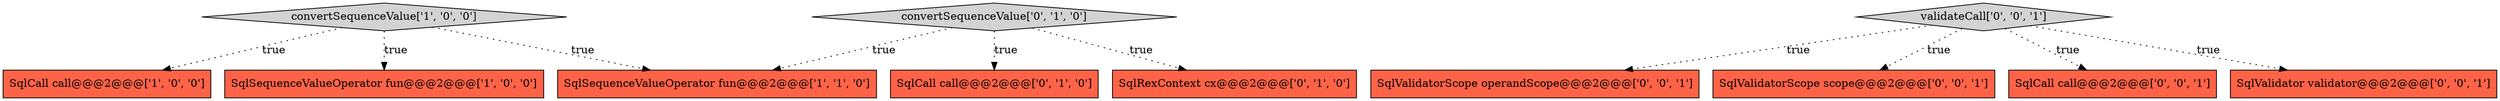 digraph {
2 [style = filled, label = "SqlCall call@@@2@@@['1', '0', '0']", fillcolor = tomato, shape = box image = "AAA0AAABBB1BBB"];
5 [style = filled, label = "SqlCall call@@@2@@@['0', '1', '0']", fillcolor = tomato, shape = box image = "AAA0AAABBB2BBB"];
6 [style = filled, label = "SqlRexContext cx@@@2@@@['0', '1', '0']", fillcolor = tomato, shape = box image = "AAA0AAABBB2BBB"];
7 [style = filled, label = "SqlValidatorScope operandScope@@@2@@@['0', '0', '1']", fillcolor = tomato, shape = box image = "AAA0AAABBB3BBB"];
0 [style = filled, label = "convertSequenceValue['1', '0', '0']", fillcolor = lightgray, shape = diamond image = "AAA0AAABBB1BBB"];
1 [style = filled, label = "SqlSequenceValueOperator fun@@@2@@@['1', '0', '0']", fillcolor = tomato, shape = box image = "AAA0AAABBB1BBB"];
3 [style = filled, label = "SqlSequenceValueOperator fun@@@2@@@['1', '1', '0']", fillcolor = tomato, shape = box image = "AAA0AAABBB1BBB"];
9 [style = filled, label = "validateCall['0', '0', '1']", fillcolor = lightgray, shape = diamond image = "AAA0AAABBB3BBB"];
8 [style = filled, label = "SqlValidatorScope scope@@@2@@@['0', '0', '1']", fillcolor = tomato, shape = box image = "AAA0AAABBB3BBB"];
11 [style = filled, label = "SqlCall call@@@2@@@['0', '0', '1']", fillcolor = tomato, shape = box image = "AAA0AAABBB3BBB"];
4 [style = filled, label = "convertSequenceValue['0', '1', '0']", fillcolor = lightgray, shape = diamond image = "AAA0AAABBB2BBB"];
10 [style = filled, label = "SqlValidator validator@@@2@@@['0', '0', '1']", fillcolor = tomato, shape = box image = "AAA0AAABBB3BBB"];
0->2 [style = dotted, label="true"];
4->5 [style = dotted, label="true"];
9->11 [style = dotted, label="true"];
0->3 [style = dotted, label="true"];
9->8 [style = dotted, label="true"];
0->1 [style = dotted, label="true"];
4->6 [style = dotted, label="true"];
4->3 [style = dotted, label="true"];
9->10 [style = dotted, label="true"];
9->7 [style = dotted, label="true"];
}
